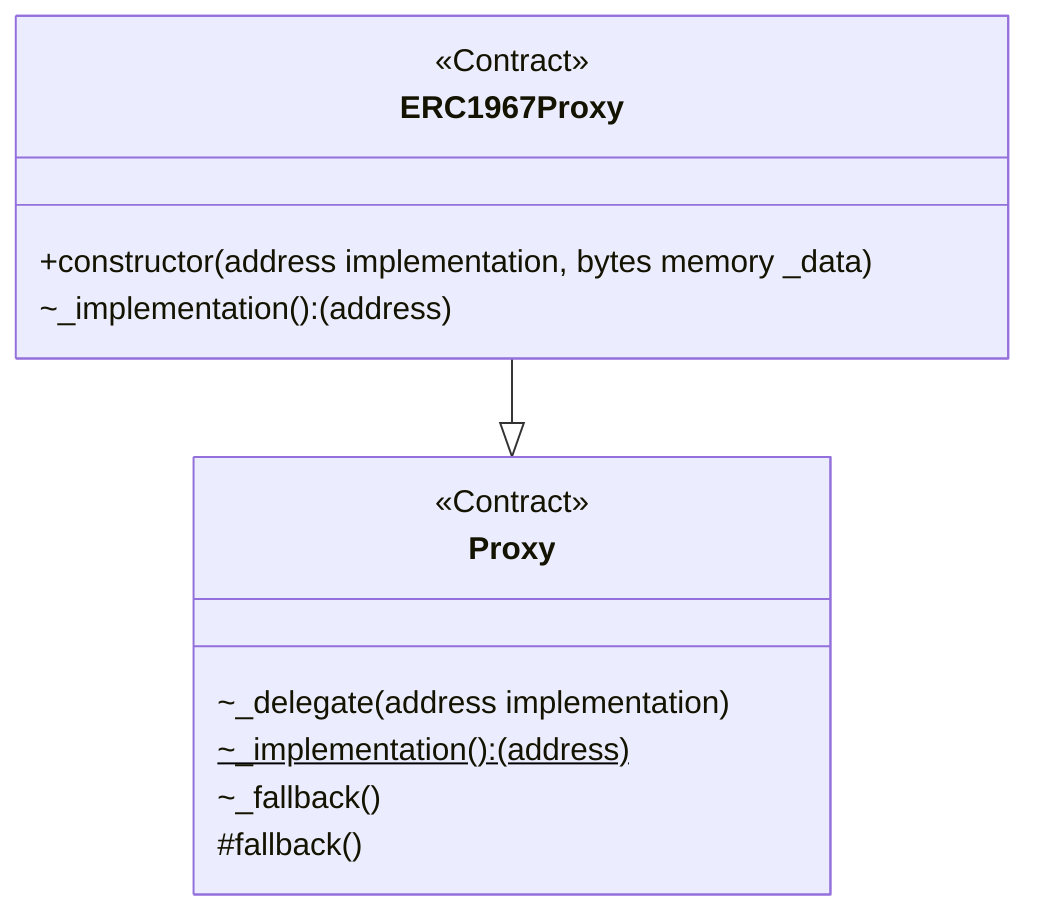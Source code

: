 classDiagram
  %% 599:1116:0
  class ERC1967Proxy {
    <<Contract>>
    +constructor(address implementation, bytes memory _data)
    ~_implementation(): (address)
  }
  
  ERC1967Proxy --|> Proxy
  
  %% 724:1945:2
  class Proxy {
    <<Contract>>
    ~_delegate(address implementation)
    ~_implementation(): (address)$
    ~_fallback()
    #fallback()
  }